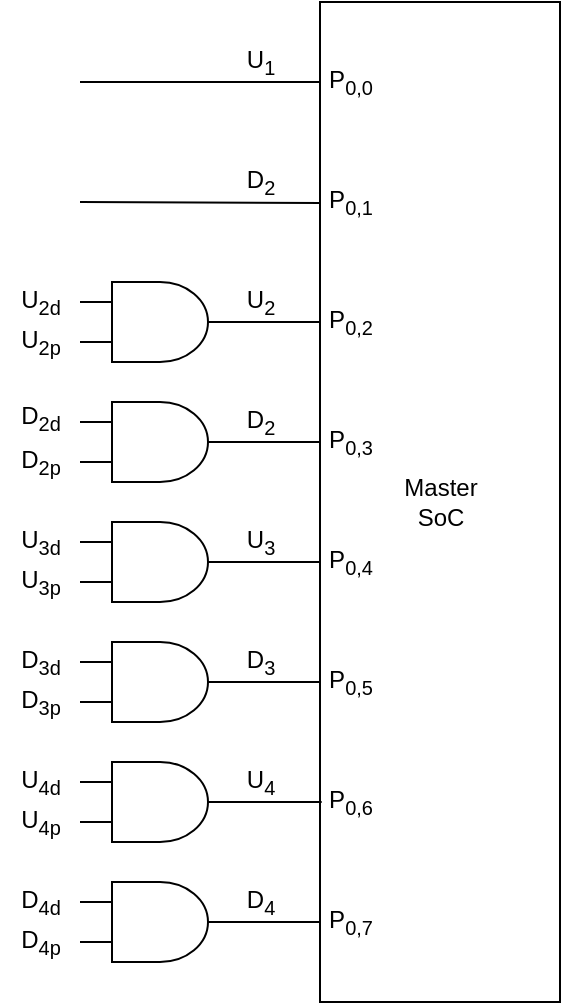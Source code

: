 <mxfile version="24.7.8">
  <diagram id="893f6Bqo7rKBo2hnqXAd" name="Page-1">
    <mxGraphModel dx="1434" dy="836" grid="1" gridSize="10" guides="1" tooltips="1" connect="1" arrows="1" fold="1" page="1" pageScale="1" pageWidth="850" pageHeight="1100" math="0" shadow="0">
      <root>
        <mxCell id="0" />
        <mxCell id="1" parent="0" />
        <mxCell id="dE1Mw1xhOPikd2J5TXqh-29" value="" style="rounded=0;whiteSpace=wrap;html=1;snapToPoint=1;arcSize=12;" parent="1" vertex="1">
          <mxGeometry x="320" y="40" width="120" height="500" as="geometry" />
        </mxCell>
        <mxCell id="dE1Mw1xhOPikd2J5TXqh-79" value="U&lt;sub&gt;2d&lt;/sub&gt;" style="text;html=1;align=center;verticalAlign=middle;resizable=1;points=[];autosize=1;strokeColor=none;fillColor=none;strokeWidth=1;" parent="1" vertex="1">
          <mxGeometry x="160" y="180" width="40" height="20" as="geometry" />
        </mxCell>
        <mxCell id="dE1Mw1xhOPikd2J5TXqh-80" value="U&lt;sub&gt;2p&lt;/sub&gt;" style="text;html=1;align=center;verticalAlign=middle;resizable=1;points=[];autosize=1;strokeColor=none;fillColor=none;strokeWidth=1;" parent="1" vertex="1">
          <mxGeometry x="160" y="200" width="40" height="20" as="geometry" />
        </mxCell>
        <mxCell id="dE1Mw1xhOPikd2J5TXqh-81" value="D&lt;sub&gt;2d&lt;/sub&gt;" style="text;html=1;align=center;verticalAlign=middle;resizable=1;points=[];autosize=1;strokeColor=none;fillColor=none;strokeWidth=1;" parent="1" vertex="1">
          <mxGeometry x="160" y="235" width="40" height="25" as="geometry" />
        </mxCell>
        <mxCell id="dE1Mw1xhOPikd2J5TXqh-82" value="D&lt;sub&gt;2p&lt;/sub&gt;" style="text;html=1;align=center;verticalAlign=middle;resizable=1;points=[];autosize=1;strokeColor=none;fillColor=none;strokeWidth=1;" parent="1" vertex="1">
          <mxGeometry x="160" y="260" width="40" height="20" as="geometry" />
        </mxCell>
        <mxCell id="dE1Mw1xhOPikd2J5TXqh-85" value="U&lt;sub&gt;3d&lt;/sub&gt;" style="text;html=1;align=center;verticalAlign=middle;resizable=1;points=[];autosize=1;strokeColor=none;fillColor=none;strokeWidth=1;" parent="1" vertex="1">
          <mxGeometry x="160" y="300" width="40" height="20" as="geometry" />
        </mxCell>
        <mxCell id="dE1Mw1xhOPikd2J5TXqh-86" value="U&lt;sub&gt;3p&lt;/sub&gt;" style="text;html=1;align=center;verticalAlign=middle;resizable=1;points=[];autosize=1;strokeColor=none;fillColor=none;strokeWidth=1;" parent="1" vertex="1">
          <mxGeometry x="160" y="320" width="40" height="20" as="geometry" />
        </mxCell>
        <mxCell id="dE1Mw1xhOPikd2J5TXqh-87" value="D&lt;sub&gt;3d&lt;/sub&gt;" style="text;html=1;align=center;verticalAlign=middle;resizable=1;points=[];autosize=1;strokeColor=none;fillColor=none;strokeWidth=1;" parent="1" vertex="1">
          <mxGeometry x="160" y="360" width="40" height="20" as="geometry" />
        </mxCell>
        <mxCell id="dE1Mw1xhOPikd2J5TXqh-88" value="D&lt;sub&gt;3p&lt;/sub&gt;" style="text;html=1;align=center;verticalAlign=middle;resizable=1;points=[];autosize=1;strokeColor=none;fillColor=none;strokeWidth=1;" parent="1" vertex="1">
          <mxGeometry x="160" y="380" width="40" height="20" as="geometry" />
        </mxCell>
        <mxCell id="dE1Mw1xhOPikd2J5TXqh-91" value="U&lt;sub&gt;4d&lt;/sub&gt;" style="text;html=1;align=center;verticalAlign=middle;resizable=1;points=[];autosize=1;strokeColor=none;fillColor=none;strokeWidth=1;" parent="1" vertex="1">
          <mxGeometry x="160" y="420" width="40" height="20" as="geometry" />
        </mxCell>
        <mxCell id="dE1Mw1xhOPikd2J5TXqh-92" value="U&lt;sub&gt;4p&lt;/sub&gt;" style="text;html=1;align=center;verticalAlign=middle;resizable=1;points=[];autosize=1;strokeColor=none;fillColor=none;strokeWidth=1;" parent="1" vertex="1">
          <mxGeometry x="160" y="440" width="40" height="20" as="geometry" />
        </mxCell>
        <mxCell id="dE1Mw1xhOPikd2J5TXqh-93" value="D&lt;sub&gt;4d&lt;/sub&gt;" style="text;html=1;align=center;verticalAlign=middle;resizable=1;points=[];autosize=1;strokeColor=none;fillColor=none;strokeWidth=1;" parent="1" vertex="1">
          <mxGeometry x="160" y="480" width="40" height="20" as="geometry" />
        </mxCell>
        <mxCell id="dE1Mw1xhOPikd2J5TXqh-94" value="D&lt;sub&gt;4p&lt;/sub&gt;" style="text;html=1;align=center;verticalAlign=middle;resizable=1;points=[];autosize=1;strokeColor=none;fillColor=none;strokeWidth=1;" parent="1" vertex="1">
          <mxGeometry x="160" y="500" width="40" height="20" as="geometry" />
        </mxCell>
        <mxCell id="dE1Mw1xhOPikd2J5TXqh-95" value="U&lt;sub&gt;2&lt;/sub&gt;" style="text;html=1;align=center;verticalAlign=middle;resizable=1;points=[];autosize=1;strokeColor=none;fillColor=none;strokeWidth=1;" parent="1" vertex="1">
          <mxGeometry x="270" y="180" width="40" height="20" as="geometry" />
        </mxCell>
        <mxCell id="dE1Mw1xhOPikd2J5TXqh-96" value="U&lt;sub&gt;3&lt;/sub&gt;" style="text;html=1;align=center;verticalAlign=middle;resizable=1;points=[];autosize=1;strokeColor=none;fillColor=none;strokeWidth=1;" parent="1" vertex="1">
          <mxGeometry x="270" y="300" width="40" height="20" as="geometry" />
        </mxCell>
        <mxCell id="dE1Mw1xhOPikd2J5TXqh-97" value="U&lt;sub&gt;4&lt;/sub&gt;" style="text;html=1;align=center;verticalAlign=middle;resizable=1;points=[];autosize=1;strokeColor=none;fillColor=none;strokeWidth=1;" parent="1" vertex="1">
          <mxGeometry x="270" y="420" width="40" height="20" as="geometry" />
        </mxCell>
        <mxCell id="dE1Mw1xhOPikd2J5TXqh-98" value="D&lt;sub&gt;2&lt;/sub&gt;" style="text;html=1;align=center;verticalAlign=middle;resizable=1;points=[];autosize=1;strokeColor=none;fillColor=none;strokeWidth=1;" parent="1" vertex="1">
          <mxGeometry x="270" y="240" width="40" height="20" as="geometry" />
        </mxCell>
        <mxCell id="dE1Mw1xhOPikd2J5TXqh-99" value="D&lt;sub&gt;3&lt;/sub&gt;" style="text;html=1;align=center;verticalAlign=middle;resizable=1;points=[];autosize=1;strokeColor=none;fillColor=none;strokeWidth=1;" parent="1" vertex="1">
          <mxGeometry x="270" y="360" width="40" height="20" as="geometry" />
        </mxCell>
        <mxCell id="dE1Mw1xhOPikd2J5TXqh-100" value="D&lt;sub&gt;4&lt;/sub&gt;" style="text;html=1;align=center;verticalAlign=middle;resizable=1;points=[];autosize=1;strokeColor=none;fillColor=none;strokeWidth=1;" parent="1" vertex="1">
          <mxGeometry x="270" y="475" width="40" height="30" as="geometry" />
        </mxCell>
        <mxCell id="dE1Mw1xhOPikd2J5TXqh-104" value="" style="endArrow=none;html=1;rounded=0;entryX=0.004;entryY=0.201;entryDx=0;entryDy=0;entryPerimeter=0;" parent="1" target="dE1Mw1xhOPikd2J5TXqh-29" edge="1">
          <mxGeometry width="50" height="50" relative="1" as="geometry">
            <mxPoint x="200" y="140" as="sourcePoint" />
            <mxPoint x="280" y="140" as="targetPoint" />
          </mxGeometry>
        </mxCell>
        <mxCell id="dE1Mw1xhOPikd2J5TXqh-105" value="" style="endArrow=none;html=1;rounded=0;" parent="1" edge="1">
          <mxGeometry width="50" height="50" relative="1" as="geometry">
            <mxPoint x="200" y="80" as="sourcePoint" />
            <mxPoint x="320" y="80" as="targetPoint" />
          </mxGeometry>
        </mxCell>
        <mxCell id="dE1Mw1xhOPikd2J5TXqh-106" value="U&lt;sub&gt;1&lt;/sub&gt;" style="text;html=1;align=center;verticalAlign=middle;resizable=1;points=[];autosize=1;strokeColor=none;fillColor=none;strokeWidth=1;" parent="1" vertex="1">
          <mxGeometry x="270" y="60" width="40" height="20" as="geometry" />
        </mxCell>
        <mxCell id="dE1Mw1xhOPikd2J5TXqh-108" value="D&lt;sub&gt;2&lt;/sub&gt;" style="text;html=1;align=center;verticalAlign=middle;resizable=1;points=[];autosize=1;strokeColor=none;fillColor=none;strokeWidth=1;" parent="1" vertex="1">
          <mxGeometry x="270" y="120" width="40" height="20" as="geometry" />
        </mxCell>
        <mxCell id="dE1Mw1xhOPikd2J5TXqh-131" value="" style="endArrow=none;html=1;rounded=0;exitX=1;exitY=0.5;exitDx=0;exitDy=0;exitPerimeter=0;entryX=0.004;entryY=0.68;entryDx=0;entryDy=0;entryPerimeter=0;" parent="1" target="dE1Mw1xhOPikd2J5TXqh-29" edge="1">
          <mxGeometry width="50" height="50" relative="1" as="geometry">
            <mxPoint x="280" y="380" as="sourcePoint" />
            <mxPoint x="320" y="381" as="targetPoint" />
          </mxGeometry>
        </mxCell>
        <mxCell id="dE1Mw1xhOPikd2J5TXqh-132" value="" style="endArrow=none;html=1;rounded=0;exitX=1;exitY=0.5;exitDx=0;exitDy=0;exitPerimeter=0;entryX=0.007;entryY=0.8;entryDx=0;entryDy=0;entryPerimeter=0;" parent="1" target="dE1Mw1xhOPikd2J5TXqh-29" edge="1">
          <mxGeometry width="50" height="50" relative="1" as="geometry">
            <mxPoint x="280" y="440" as="sourcePoint" />
            <mxPoint x="320" y="430" as="targetPoint" />
          </mxGeometry>
        </mxCell>
        <mxCell id="dE1Mw1xhOPikd2J5TXqh-133" value="" style="endArrow=none;html=1;rounded=0;exitX=1;exitY=0.5;exitDx=0;exitDy=0;exitPerimeter=0;entryX=-0.001;entryY=0.32;entryDx=0;entryDy=0;entryPerimeter=0;" parent="1" target="dE1Mw1xhOPikd2J5TXqh-29" edge="1">
          <mxGeometry width="50" height="50" relative="1" as="geometry">
            <mxPoint x="280" y="200" as="sourcePoint" />
            <mxPoint x="440" y="220" as="targetPoint" />
          </mxGeometry>
        </mxCell>
        <mxCell id="dE1Mw1xhOPikd2J5TXqh-134" value="" style="endArrow=none;html=1;rounded=0;exitX=1;exitY=0.5;exitDx=0;exitDy=0;exitPerimeter=0;entryX=-0.001;entryY=0.32;entryDx=0;entryDy=0;entryPerimeter=0;" parent="1" edge="1">
          <mxGeometry width="50" height="50" relative="1" as="geometry">
            <mxPoint x="280" y="260" as="sourcePoint" />
            <mxPoint x="320" y="260" as="targetPoint" />
          </mxGeometry>
        </mxCell>
        <mxCell id="dE1Mw1xhOPikd2J5TXqh-135" value="" style="endArrow=none;html=1;rounded=0;exitX=1;exitY=0.5;exitDx=0;exitDy=0;exitPerimeter=0;entryX=-0.001;entryY=0.32;entryDx=0;entryDy=0;entryPerimeter=0;" parent="1" edge="1">
          <mxGeometry width="50" height="50" relative="1" as="geometry">
            <mxPoint x="280" y="320" as="sourcePoint" />
            <mxPoint x="320" y="320" as="targetPoint" />
          </mxGeometry>
        </mxCell>
        <mxCell id="dE1Mw1xhOPikd2J5TXqh-136" value="" style="endArrow=none;html=1;rounded=0;exitX=1;exitY=0.5;exitDx=0;exitDy=0;exitPerimeter=0;" parent="1" edge="1">
          <mxGeometry width="50" height="50" relative="1" as="geometry">
            <mxPoint x="280" y="500" as="sourcePoint" />
            <mxPoint x="320" y="500" as="targetPoint" />
          </mxGeometry>
        </mxCell>
        <mxCell id="dE1Mw1xhOPikd2J5TXqh-137" value="P&lt;sub&gt;0,0&lt;/sub&gt;" style="text;html=1;align=center;verticalAlign=middle;resizable=1;points=[];autosize=1;strokeColor=none;fillColor=none;" parent="1" vertex="1">
          <mxGeometry x="310" y="60" width="50" height="40" as="geometry" />
        </mxCell>
        <mxCell id="dE1Mw1xhOPikd2J5TXqh-139" value="P&lt;sub&gt;0,1&lt;/sub&gt;" style="text;html=1;align=center;verticalAlign=middle;resizable=1;points=[];autosize=1;strokeColor=none;fillColor=none;" parent="1" vertex="1">
          <mxGeometry x="310" y="125" width="50" height="30" as="geometry" />
        </mxCell>
        <mxCell id="dE1Mw1xhOPikd2J5TXqh-140" value="P&lt;sub&gt;0,2&lt;/sub&gt;" style="text;html=1;align=center;verticalAlign=middle;resizable=1;points=[];autosize=1;strokeColor=none;fillColor=none;" parent="1" vertex="1">
          <mxGeometry x="310" y="185" width="50" height="30" as="geometry" />
        </mxCell>
        <mxCell id="dE1Mw1xhOPikd2J5TXqh-141" value="P&lt;sub&gt;0,3&lt;/sub&gt;" style="text;html=1;align=center;verticalAlign=middle;resizable=1;points=[];autosize=1;strokeColor=none;fillColor=none;" parent="1" vertex="1">
          <mxGeometry x="310" y="245" width="50" height="30" as="geometry" />
        </mxCell>
        <mxCell id="dE1Mw1xhOPikd2J5TXqh-142" value="P&lt;sub&gt;0,4&lt;/sub&gt;" style="text;html=1;align=center;verticalAlign=middle;resizable=1;points=[];autosize=1;strokeColor=none;fillColor=none;" parent="1" vertex="1">
          <mxGeometry x="310" y="305" width="50" height="30" as="geometry" />
        </mxCell>
        <mxCell id="dE1Mw1xhOPikd2J5TXqh-143" value="P&lt;sub&gt;0,5&lt;/sub&gt;" style="text;html=1;align=center;verticalAlign=middle;resizable=1;points=[];autosize=1;strokeColor=none;fillColor=none;" parent="1" vertex="1">
          <mxGeometry x="310" y="365" width="50" height="30" as="geometry" />
        </mxCell>
        <mxCell id="dE1Mw1xhOPikd2J5TXqh-144" value="P&lt;sub&gt;0,6&lt;/sub&gt;" style="text;html=1;align=center;verticalAlign=middle;resizable=1;points=[];autosize=1;strokeColor=none;fillColor=none;" parent="1" vertex="1">
          <mxGeometry x="310" y="425" width="50" height="30" as="geometry" />
        </mxCell>
        <mxCell id="dE1Mw1xhOPikd2J5TXqh-145" value="P&lt;sub&gt;0,7&lt;/sub&gt;" style="text;html=1;align=center;verticalAlign=middle;resizable=1;points=[];autosize=1;strokeColor=none;fillColor=none;" parent="1" vertex="1">
          <mxGeometry x="310" y="485" width="50" height="30" as="geometry" />
        </mxCell>
        <mxCell id="dE1Mw1xhOPikd2J5TXqh-146" value="Master&lt;div&gt;SoC&lt;/div&gt;" style="text;html=1;align=center;verticalAlign=middle;resizable=0;points=[];autosize=1;strokeColor=none;fillColor=none;" parent="1" vertex="1">
          <mxGeometry x="350" y="270" width="60" height="40" as="geometry" />
        </mxCell>
        <mxCell id="naU0J6d8PMMVxmWpwQXO-1" value="" style="verticalLabelPosition=bottom;shadow=0;dashed=0;align=center;html=1;verticalAlign=top;shape=mxgraph.electrical.logic_gates.logic_gate;operation=and;" parent="1" vertex="1">
          <mxGeometry x="200" y="180" width="80" height="40" as="geometry" />
        </mxCell>
        <mxCell id="naU0J6d8PMMVxmWpwQXO-2" value="" style="verticalLabelPosition=bottom;shadow=0;dashed=0;align=center;html=1;verticalAlign=top;shape=mxgraph.electrical.logic_gates.logic_gate;operation=and;" parent="1" vertex="1">
          <mxGeometry x="200" y="240" width="80" height="40" as="geometry" />
        </mxCell>
        <mxCell id="naU0J6d8PMMVxmWpwQXO-3" value="" style="verticalLabelPosition=bottom;shadow=0;dashed=0;align=center;html=1;verticalAlign=top;shape=mxgraph.electrical.logic_gates.logic_gate;operation=and;" parent="1" vertex="1">
          <mxGeometry x="200" y="300" width="80" height="40" as="geometry" />
        </mxCell>
        <mxCell id="naU0J6d8PMMVxmWpwQXO-4" value="" style="verticalLabelPosition=bottom;shadow=0;dashed=0;align=center;html=1;verticalAlign=top;shape=mxgraph.electrical.logic_gates.logic_gate;operation=and;" parent="1" vertex="1">
          <mxGeometry x="200" y="360" width="80" height="40" as="geometry" />
        </mxCell>
        <mxCell id="naU0J6d8PMMVxmWpwQXO-5" value="" style="verticalLabelPosition=bottom;shadow=0;dashed=0;align=center;html=1;verticalAlign=top;shape=mxgraph.electrical.logic_gates.logic_gate;operation=and;" parent="1" vertex="1">
          <mxGeometry x="200" y="420" width="80" height="40" as="geometry" />
        </mxCell>
        <mxCell id="naU0J6d8PMMVxmWpwQXO-6" value="" style="verticalLabelPosition=bottom;shadow=0;dashed=0;align=center;html=1;verticalAlign=top;shape=mxgraph.electrical.logic_gates.logic_gate;operation=and;" parent="1" vertex="1">
          <mxGeometry x="200" y="480" width="80" height="40" as="geometry" />
        </mxCell>
      </root>
    </mxGraphModel>
  </diagram>
</mxfile>
